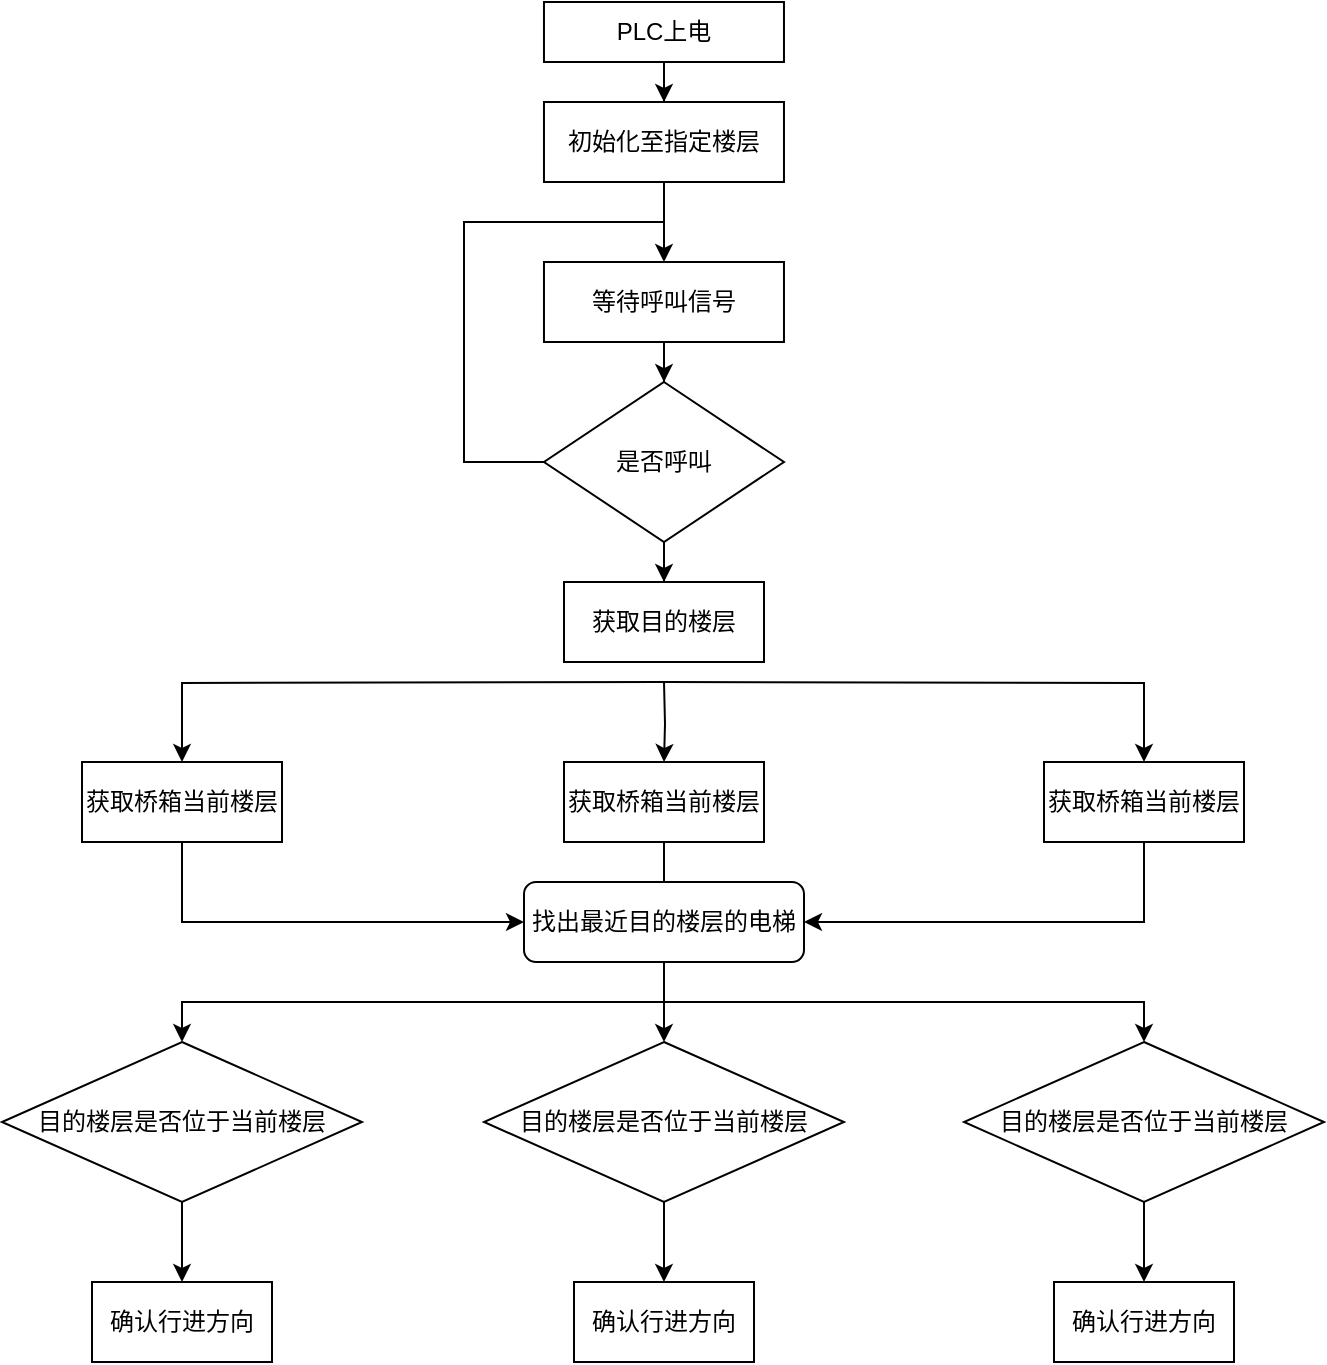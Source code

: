 <mxfile version="14.8.1" type="github">
  <diagram id="xuy3t1yrsUnTMNWXvo1F" name="Page-1">
    <mxGraphModel dx="1038" dy="617" grid="1" gridSize="10" guides="1" tooltips="1" connect="1" arrows="1" fold="1" page="1" pageScale="1" pageWidth="827" pageHeight="1169" math="0" shadow="0">
      <root>
        <mxCell id="0" />
        <mxCell id="1" parent="0" />
        <mxCell id="n46OkMf2juIqLzWFey6i-4" value="" style="edgeStyle=orthogonalEdgeStyle;rounded=0;orthogonalLoop=1;jettySize=auto;html=1;" edge="1" parent="1" source="n46OkMf2juIqLzWFey6i-2" target="n46OkMf2juIqLzWFey6i-3">
          <mxGeometry relative="1" as="geometry" />
        </mxCell>
        <mxCell id="n46OkMf2juIqLzWFey6i-2" value="PLC上电" style="rounded=0;whiteSpace=wrap;html=1;" vertex="1" parent="1">
          <mxGeometry x="340.99" width="120" height="30" as="geometry" />
        </mxCell>
        <mxCell id="n46OkMf2juIqLzWFey6i-6" value="" style="edgeStyle=orthogonalEdgeStyle;rounded=0;orthogonalLoop=1;jettySize=auto;html=1;" edge="1" parent="1" source="n46OkMf2juIqLzWFey6i-3" target="n46OkMf2juIqLzWFey6i-5">
          <mxGeometry relative="1" as="geometry" />
        </mxCell>
        <mxCell id="n46OkMf2juIqLzWFey6i-3" value="初始化至指定楼层" style="rounded=0;whiteSpace=wrap;html=1;" vertex="1" parent="1">
          <mxGeometry x="340.99" y="50" width="120" height="40" as="geometry" />
        </mxCell>
        <mxCell id="n46OkMf2juIqLzWFey6i-8" value="" style="edgeStyle=orthogonalEdgeStyle;rounded=0;orthogonalLoop=1;jettySize=auto;html=1;" edge="1" parent="1" source="n46OkMf2juIqLzWFey6i-5" target="n46OkMf2juIqLzWFey6i-7">
          <mxGeometry relative="1" as="geometry" />
        </mxCell>
        <mxCell id="n46OkMf2juIqLzWFey6i-5" value="等待呼叫信号" style="rounded=0;whiteSpace=wrap;html=1;" vertex="1" parent="1">
          <mxGeometry x="340.99" y="130" width="120" height="40" as="geometry" />
        </mxCell>
        <mxCell id="n46OkMf2juIqLzWFey6i-10" style="edgeStyle=orthogonalEdgeStyle;rounded=0;orthogonalLoop=1;jettySize=auto;html=1;exitX=0;exitY=0.5;exitDx=0;exitDy=0;endArrow=none;endFill=0;" edge="1" parent="1" source="n46OkMf2juIqLzWFey6i-7">
          <mxGeometry relative="1" as="geometry">
            <mxPoint x="400.99" y="110" as="targetPoint" />
            <Array as="points">
              <mxPoint x="300.99" y="230" />
              <mxPoint x="300.99" y="110" />
            </Array>
          </mxGeometry>
        </mxCell>
        <mxCell id="n46OkMf2juIqLzWFey6i-26" value="" style="edgeStyle=orthogonalEdgeStyle;rounded=0;orthogonalLoop=1;jettySize=auto;html=1;startArrow=none;startFill=0;endArrow=classic;endFill=1;" edge="1" parent="1" source="n46OkMf2juIqLzWFey6i-7" target="n46OkMf2juIqLzWFey6i-25">
          <mxGeometry relative="1" as="geometry" />
        </mxCell>
        <mxCell id="n46OkMf2juIqLzWFey6i-7" value="是否呼叫" style="rhombus;whiteSpace=wrap;html=1;" vertex="1" parent="1">
          <mxGeometry x="340.99" y="190" width="120" height="80" as="geometry" />
        </mxCell>
        <mxCell id="n46OkMf2juIqLzWFey6i-36" style="edgeStyle=orthogonalEdgeStyle;rounded=0;orthogonalLoop=1;jettySize=auto;html=1;exitX=0.5;exitY=1;exitDx=0;exitDy=0;entryX=0;entryY=0.5;entryDx=0;entryDy=0;startArrow=none;startFill=0;endArrow=classic;endFill=1;" edge="1" parent="1" source="n46OkMf2juIqLzWFey6i-11" target="n46OkMf2juIqLzWFey6i-35">
          <mxGeometry relative="1" as="geometry" />
        </mxCell>
        <mxCell id="n46OkMf2juIqLzWFey6i-11" value="获取桥箱当前楼层" style="rounded=0;whiteSpace=wrap;html=1;" vertex="1" parent="1">
          <mxGeometry x="110" y="380" width="100" height="40" as="geometry" />
        </mxCell>
        <mxCell id="n46OkMf2juIqLzWFey6i-37" value="" style="edgeStyle=orthogonalEdgeStyle;rounded=0;orthogonalLoop=1;jettySize=auto;html=1;startArrow=none;startFill=0;endArrow=classic;endFill=1;" edge="1" parent="1" source="n46OkMf2juIqLzWFey6i-12">
          <mxGeometry relative="1" as="geometry">
            <mxPoint x="401.059" y="450" as="targetPoint" />
          </mxGeometry>
        </mxCell>
        <mxCell id="n46OkMf2juIqLzWFey6i-12" value="获取桥箱当前楼层" style="rounded=0;whiteSpace=wrap;html=1;" vertex="1" parent="1">
          <mxGeometry x="351" y="380" width="100" height="40" as="geometry" />
        </mxCell>
        <mxCell id="n46OkMf2juIqLzWFey6i-39" style="edgeStyle=orthogonalEdgeStyle;rounded=0;orthogonalLoop=1;jettySize=auto;html=1;exitX=0.5;exitY=1;exitDx=0;exitDy=0;entryX=1;entryY=0.5;entryDx=0;entryDy=0;startArrow=none;startFill=0;endArrow=classic;endFill=1;" edge="1" parent="1" source="n46OkMf2juIqLzWFey6i-13" target="n46OkMf2juIqLzWFey6i-35">
          <mxGeometry relative="1" as="geometry" />
        </mxCell>
        <mxCell id="n46OkMf2juIqLzWFey6i-13" value="获取桥箱当前楼层" style="rounded=0;whiteSpace=wrap;html=1;" vertex="1" parent="1">
          <mxGeometry x="591" y="380" width="100" height="40" as="geometry" />
        </mxCell>
        <mxCell id="n46OkMf2juIqLzWFey6i-27" value="" style="edgeStyle=orthogonalEdgeStyle;rounded=0;orthogonalLoop=1;jettySize=auto;html=1;startArrow=none;startFill=0;endArrow=classic;endFill=1;" edge="1" parent="1" target="n46OkMf2juIqLzWFey6i-12">
          <mxGeometry relative="1" as="geometry">
            <mxPoint x="401" y="340" as="sourcePoint" />
          </mxGeometry>
        </mxCell>
        <mxCell id="n46OkMf2juIqLzWFey6i-28" style="edgeStyle=orthogonalEdgeStyle;rounded=0;orthogonalLoop=1;jettySize=auto;html=1;exitX=0.5;exitY=1;exitDx=0;exitDy=0;entryX=0.5;entryY=0;entryDx=0;entryDy=0;startArrow=none;startFill=0;endArrow=classic;endFill=1;" edge="1" parent="1" target="n46OkMf2juIqLzWFey6i-11">
          <mxGeometry relative="1" as="geometry">
            <mxPoint x="401" y="340" as="sourcePoint" />
          </mxGeometry>
        </mxCell>
        <mxCell id="n46OkMf2juIqLzWFey6i-29" style="edgeStyle=orthogonalEdgeStyle;rounded=0;orthogonalLoop=1;jettySize=auto;html=1;exitX=0.5;exitY=1;exitDx=0;exitDy=0;entryX=0.5;entryY=0;entryDx=0;entryDy=0;startArrow=none;startFill=0;endArrow=classic;endFill=1;" edge="1" parent="1" target="n46OkMf2juIqLzWFey6i-13">
          <mxGeometry relative="1" as="geometry">
            <mxPoint x="401" y="340" as="sourcePoint" />
          </mxGeometry>
        </mxCell>
        <mxCell id="n46OkMf2juIqLzWFey6i-25" value="获取目的楼层" style="rounded=0;whiteSpace=wrap;html=1;" vertex="1" parent="1">
          <mxGeometry x="351" y="290" width="100" height="40" as="geometry" />
        </mxCell>
        <mxCell id="n46OkMf2juIqLzWFey6i-41" value="" style="edgeStyle=orthogonalEdgeStyle;rounded=0;orthogonalLoop=1;jettySize=auto;html=1;startArrow=none;startFill=0;endArrow=classic;endFill=1;" edge="1" parent="1" source="n46OkMf2juIqLzWFey6i-35" target="n46OkMf2juIqLzWFey6i-40">
          <mxGeometry relative="1" as="geometry" />
        </mxCell>
        <mxCell id="n46OkMf2juIqLzWFey6i-44" style="edgeStyle=orthogonalEdgeStyle;rounded=0;orthogonalLoop=1;jettySize=auto;html=1;exitX=0.5;exitY=1;exitDx=0;exitDy=0;entryX=0.5;entryY=0;entryDx=0;entryDy=0;startArrow=none;startFill=0;endArrow=classic;endFill=1;" edge="1" parent="1" source="n46OkMf2juIqLzWFey6i-35" target="n46OkMf2juIqLzWFey6i-42">
          <mxGeometry relative="1" as="geometry" />
        </mxCell>
        <mxCell id="n46OkMf2juIqLzWFey6i-45" style="edgeStyle=orthogonalEdgeStyle;rounded=0;orthogonalLoop=1;jettySize=auto;html=1;exitX=0.5;exitY=1;exitDx=0;exitDy=0;startArrow=none;startFill=0;endArrow=classic;endFill=1;" edge="1" parent="1" source="n46OkMf2juIqLzWFey6i-35" target="n46OkMf2juIqLzWFey6i-43">
          <mxGeometry relative="1" as="geometry" />
        </mxCell>
        <mxCell id="n46OkMf2juIqLzWFey6i-35" value="找出最近目的楼层的电梯" style="rounded=1;whiteSpace=wrap;html=1;" vertex="1" parent="1">
          <mxGeometry x="331" y="440" width="140" height="40" as="geometry" />
        </mxCell>
        <mxCell id="n46OkMf2juIqLzWFey6i-51" value="" style="edgeStyle=orthogonalEdgeStyle;rounded=0;orthogonalLoop=1;jettySize=auto;html=1;startArrow=none;startFill=0;endArrow=classic;endFill=1;" edge="1" parent="1" source="n46OkMf2juIqLzWFey6i-40" target="n46OkMf2juIqLzWFey6i-48">
          <mxGeometry relative="1" as="geometry" />
        </mxCell>
        <mxCell id="n46OkMf2juIqLzWFey6i-40" value="目的楼层是否位于当前楼层" style="rhombus;whiteSpace=wrap;html=1;" vertex="1" parent="1">
          <mxGeometry x="310.99" y="520" width="180" height="80" as="geometry" />
        </mxCell>
        <mxCell id="n46OkMf2juIqLzWFey6i-47" value="" style="edgeStyle=orthogonalEdgeStyle;rounded=0;orthogonalLoop=1;jettySize=auto;html=1;startArrow=none;startFill=0;endArrow=classic;endFill=1;" edge="1" parent="1" source="n46OkMf2juIqLzWFey6i-42" target="n46OkMf2juIqLzWFey6i-46">
          <mxGeometry relative="1" as="geometry" />
        </mxCell>
        <mxCell id="n46OkMf2juIqLzWFey6i-42" value="目的楼层是否位于当前楼层" style="rhombus;whiteSpace=wrap;html=1;" vertex="1" parent="1">
          <mxGeometry x="70" y="520" width="180" height="80" as="geometry" />
        </mxCell>
        <mxCell id="n46OkMf2juIqLzWFey6i-52" value="" style="edgeStyle=orthogonalEdgeStyle;rounded=0;orthogonalLoop=1;jettySize=auto;html=1;startArrow=none;startFill=0;endArrow=classic;endFill=1;" edge="1" parent="1" source="n46OkMf2juIqLzWFey6i-43" target="n46OkMf2juIqLzWFey6i-49">
          <mxGeometry relative="1" as="geometry" />
        </mxCell>
        <mxCell id="n46OkMf2juIqLzWFey6i-43" value="目的楼层是否位于当前楼层" style="rhombus;whiteSpace=wrap;html=1;" vertex="1" parent="1">
          <mxGeometry x="551" y="520" width="180" height="80" as="geometry" />
        </mxCell>
        <mxCell id="n46OkMf2juIqLzWFey6i-46" value="确认行进方向" style="rounded=0;whiteSpace=wrap;html=1;" vertex="1" parent="1">
          <mxGeometry x="115" y="640" width="90" height="40" as="geometry" />
        </mxCell>
        <mxCell id="n46OkMf2juIqLzWFey6i-48" value="确认行进方向" style="rounded=0;whiteSpace=wrap;html=1;" vertex="1" parent="1">
          <mxGeometry x="356" y="640" width="90" height="40" as="geometry" />
        </mxCell>
        <mxCell id="n46OkMf2juIqLzWFey6i-49" value="确认行进方向" style="rounded=0;whiteSpace=wrap;html=1;" vertex="1" parent="1">
          <mxGeometry x="596" y="640" width="90" height="40" as="geometry" />
        </mxCell>
      </root>
    </mxGraphModel>
  </diagram>
</mxfile>
